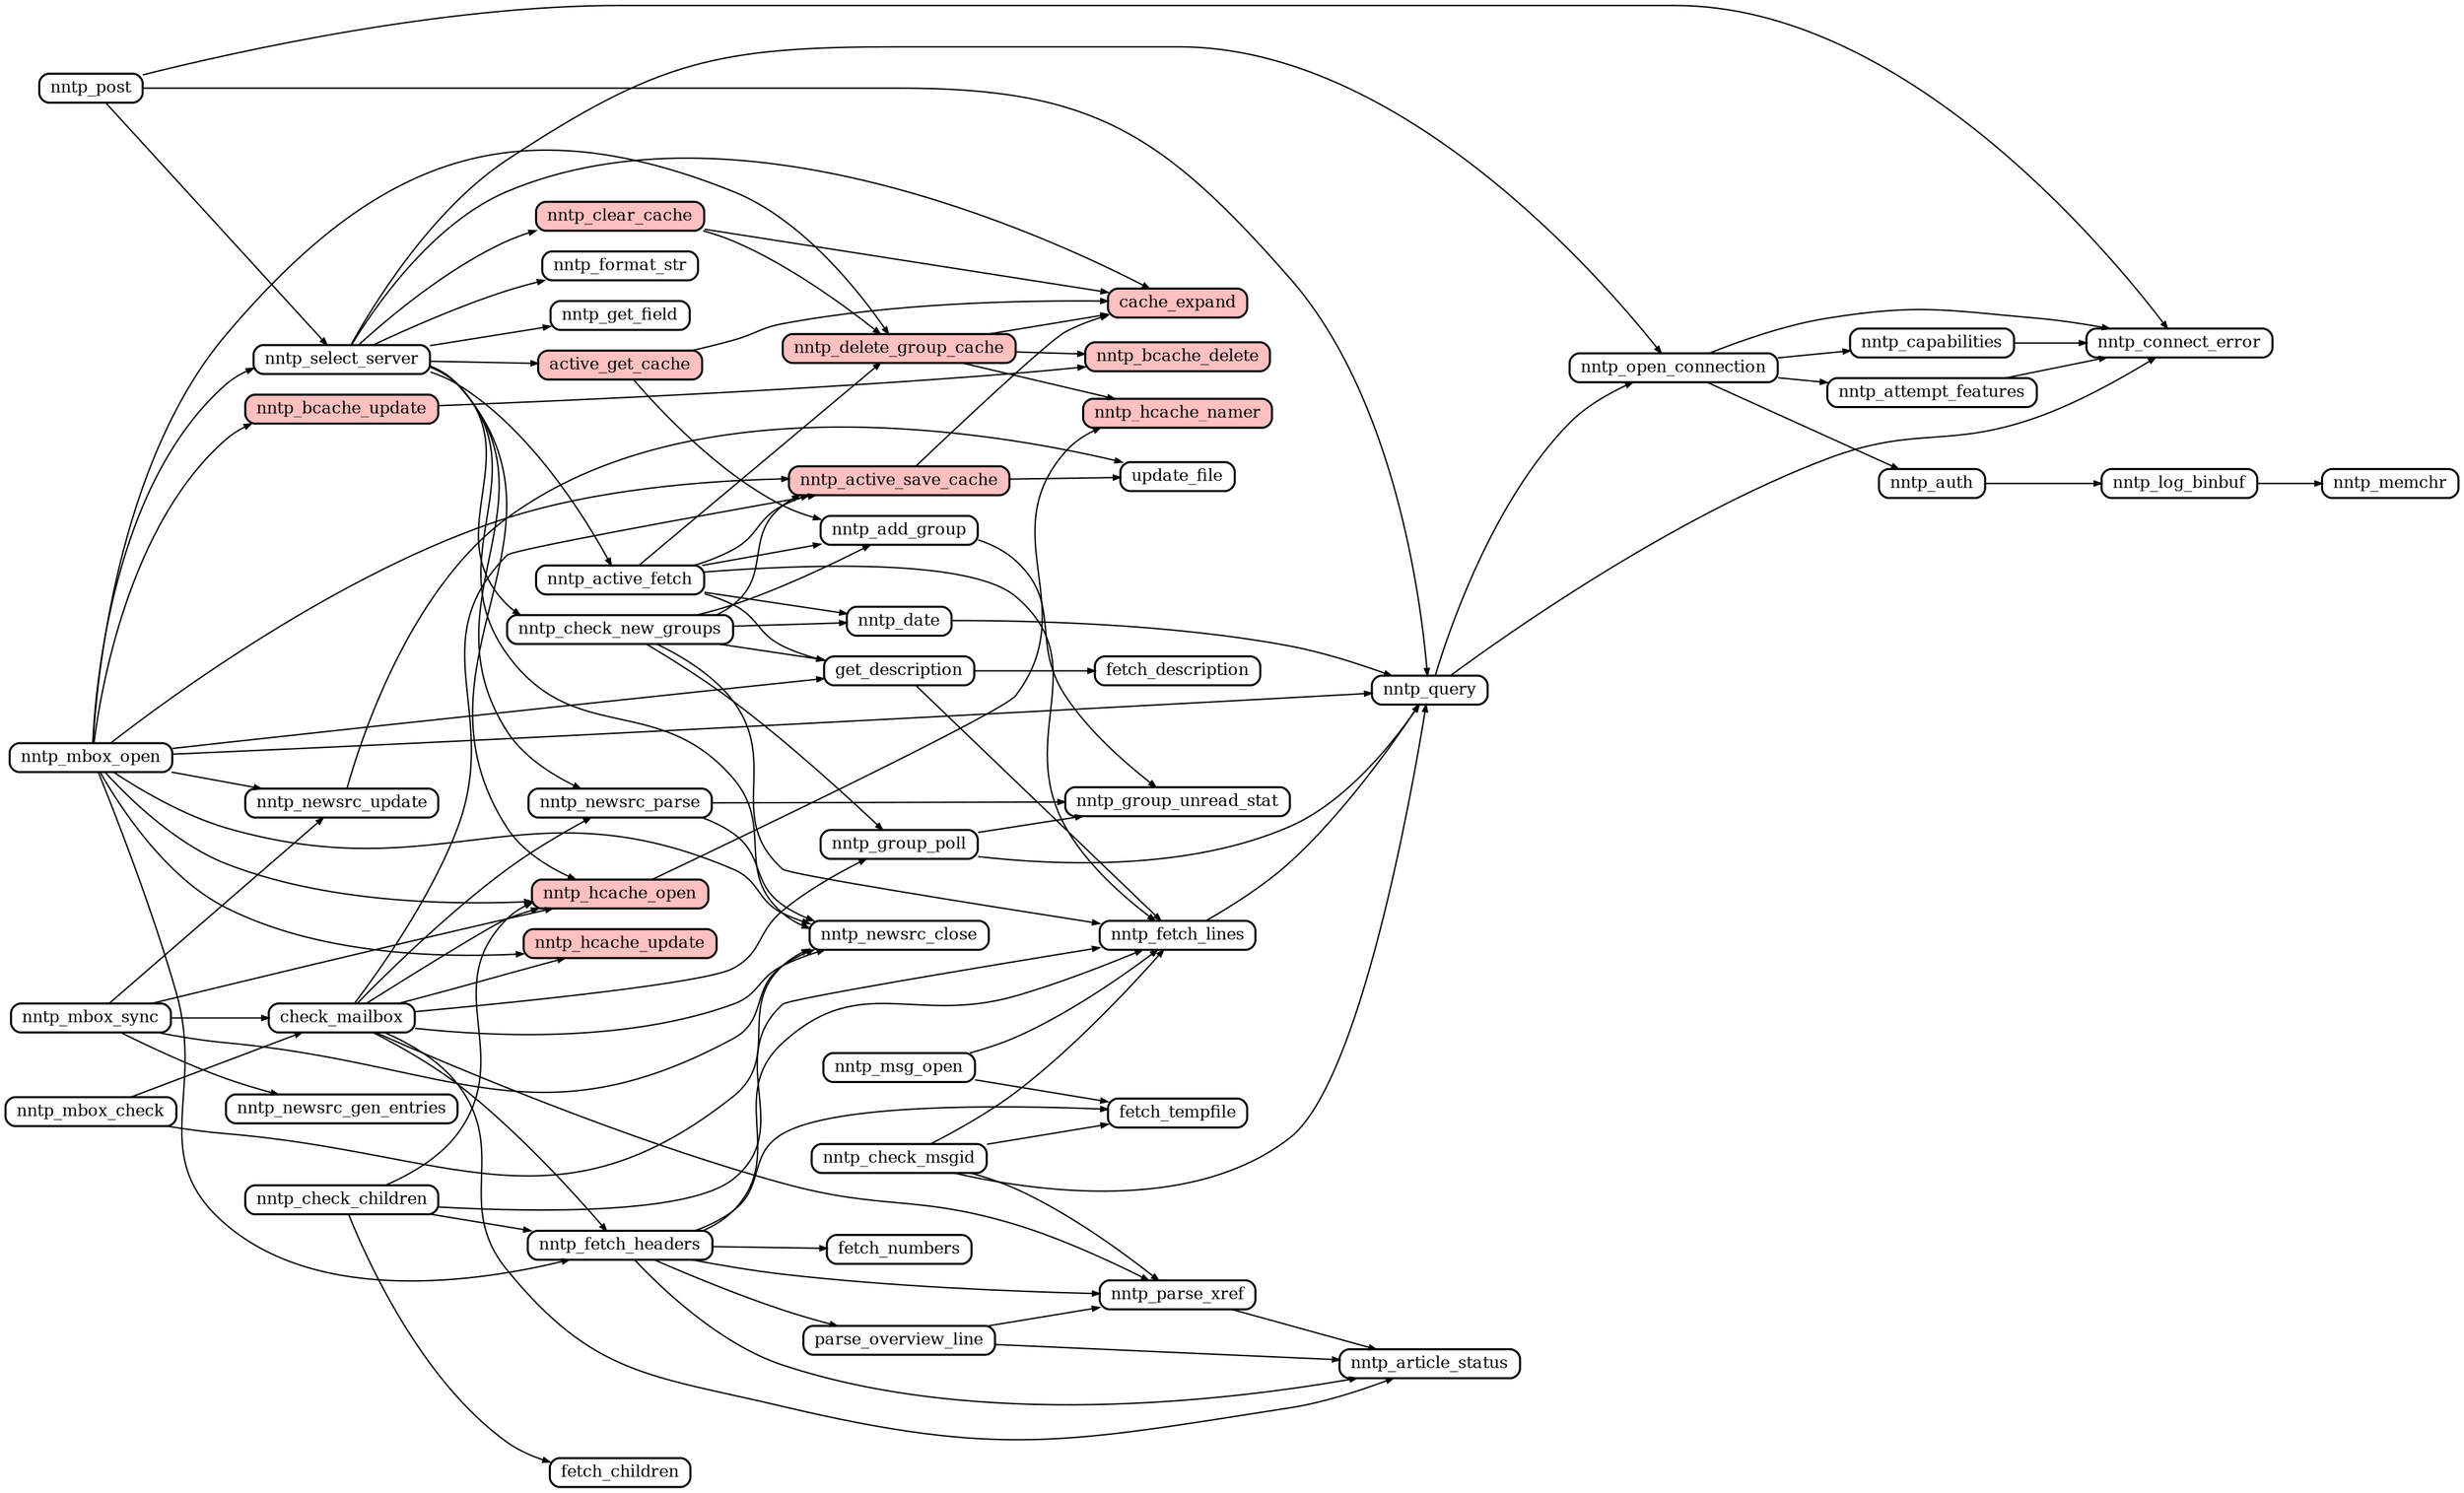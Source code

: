 digraph callgraph {
	graph [
		rankdir="LR"
		nodesep="0.2"
		ranksep="0.5"
		compound="true"
	]

	node [
		shape="Mrecord"
		fontsize="12"
		fillcolor="#ffffff"
		style="filled"
		height="0.2"
		penwidth="1.5"
		color="black"
	]

	edge [
		penwidth="1.0"
		arrowsize="0.5"
	]

	node [ fillcolor="#ffc0c0" ]
	active_get_cache
	cache_expand
	nntp_active_save_cache
	nntp_bcache_delete
	nntp_bcache_update
	nntp_clear_cache
	nntp_delete_group_cache
	nntp_hcache_namer
	nntp_hcache_open
	nntp_hcache_update

	node [ fillcolor="#ffffff" ]
	active_get_cache         -> cache_expand
	active_get_cache         -> nntp_add_group
	check_mailbox            -> nntp_active_save_cache
	check_mailbox            -> nntp_article_status
	check_mailbox            -> nntp_fetch_headers
	check_mailbox            -> nntp_group_poll
	check_mailbox            -> nntp_hcache_open
	check_mailbox            -> nntp_hcache_update
	check_mailbox            -> nntp_newsrc_close
	check_mailbox            -> nntp_newsrc_parse
	check_mailbox            -> nntp_parse_xref
	get_description          -> fetch_description
	get_description          -> nntp_fetch_lines
	nntp_active_fetch        -> get_description
	nntp_active_fetch        -> nntp_active_save_cache
	nntp_active_fetch        -> nntp_add_group
	nntp_active_fetch        -> nntp_date
	nntp_active_fetch        -> nntp_delete_group_cache
	nntp_active_fetch        -> nntp_fetch_lines
	nntp_active_save_cache   -> cache_expand
	nntp_active_save_cache   -> update_file
	nntp_add_group           -> nntp_group_unread_stat
	nntp_attempt_features    -> nntp_connect_error
	nntp_auth                -> nntp_log_binbuf
	nntp_bcache_update       -> nntp_bcache_delete
	nntp_capabilities        -> nntp_connect_error
	nntp_check_children      -> fetch_children
	nntp_check_children      -> nntp_fetch_headers
	nntp_check_children      -> nntp_fetch_lines
	nntp_check_children      -> nntp_hcache_open
	nntp_check_msgid         -> fetch_tempfile
	nntp_check_msgid         -> nntp_fetch_lines
	nntp_check_msgid         -> nntp_parse_xref
	nntp_check_msgid         -> nntp_query
	nntp_check_new_groups    -> get_description
	nntp_check_new_groups    -> nntp_active_save_cache
	nntp_check_new_groups    -> nntp_add_group
	nntp_check_new_groups    -> nntp_date
	nntp_check_new_groups    -> nntp_fetch_lines
	nntp_check_new_groups    -> nntp_group_poll
	nntp_clear_cache         -> cache_expand
	nntp_clear_cache         -> nntp_delete_group_cache
	nntp_date                -> nntp_query
	nntp_delete_group_cache  -> cache_expand
	nntp_delete_group_cache  -> nntp_bcache_delete
	nntp_delete_group_cache  -> nntp_hcache_namer
	nntp_fetch_headers       -> fetch_numbers
	nntp_fetch_headers       -> fetch_tempfile
	nntp_fetch_headers       -> nntp_article_status
	nntp_fetch_headers       -> nntp_fetch_lines
	nntp_fetch_headers       -> nntp_parse_xref
	nntp_fetch_headers       -> parse_overview_line
	nntp_fetch_lines         -> nntp_query
	nntp_group_poll          -> nntp_group_unread_stat
	nntp_group_poll          -> nntp_query
	nntp_hcache_open         -> nntp_hcache_namer
	nntp_log_binbuf          -> nntp_memchr
	nntp_mbox_check          -> check_mailbox
	nntp_mbox_check          -> nntp_newsrc_close
	nntp_mbox_open           -> get_description
	nntp_mbox_open           -> nntp_active_save_cache
	nntp_mbox_open           -> nntp_bcache_update
	nntp_mbox_open           -> nntp_delete_group_cache
	nntp_mbox_open           -> nntp_fetch_headers
	nntp_mbox_open           -> nntp_hcache_open
	nntp_mbox_open           -> nntp_hcache_update
	nntp_mbox_open           -> nntp_newsrc_close
	nntp_mbox_open           -> nntp_newsrc_update
	nntp_mbox_open           -> nntp_query
	nntp_mbox_open           -> nntp_select_server
	nntp_mbox_sync           -> check_mailbox
	nntp_mbox_sync           -> nntp_hcache_open
	nntp_mbox_sync           -> nntp_newsrc_close
	nntp_mbox_sync           -> nntp_newsrc_gen_entries
	nntp_mbox_sync           -> nntp_newsrc_update
	nntp_msg_open            -> fetch_tempfile
	nntp_msg_open            -> nntp_fetch_lines
	nntp_newsrc_parse        -> nntp_group_unread_stat
	nntp_newsrc_parse        -> nntp_newsrc_close
	nntp_newsrc_update       -> update_file
	nntp_open_connection     -> nntp_attempt_features
	nntp_open_connection     -> nntp_auth
	nntp_open_connection     -> nntp_capabilities
	nntp_open_connection     -> nntp_connect_error
	nntp_parse_xref          -> nntp_article_status
	nntp_post                -> nntp_connect_error
	nntp_post                -> nntp_query
	nntp_post                -> nntp_select_server
	nntp_query               -> nntp_connect_error
	nntp_query               -> nntp_open_connection
	nntp_select_server       -> active_get_cache
	nntp_select_server       -> cache_expand
	nntp_select_server       -> nntp_active_fetch
	nntp_select_server       -> nntp_check_new_groups
	nntp_select_server       -> nntp_clear_cache
	nntp_select_server       -> nntp_format_str
	nntp_select_server       -> nntp_get_field
	nntp_select_server       -> nntp_hcache_open
	nntp_select_server       -> nntp_newsrc_close
	nntp_select_server       -> nntp_newsrc_parse
	nntp_select_server       -> nntp_open_connection
	parse_overview_line      -> nntp_article_status
	parse_overview_line      -> nntp_parse_xref

}
